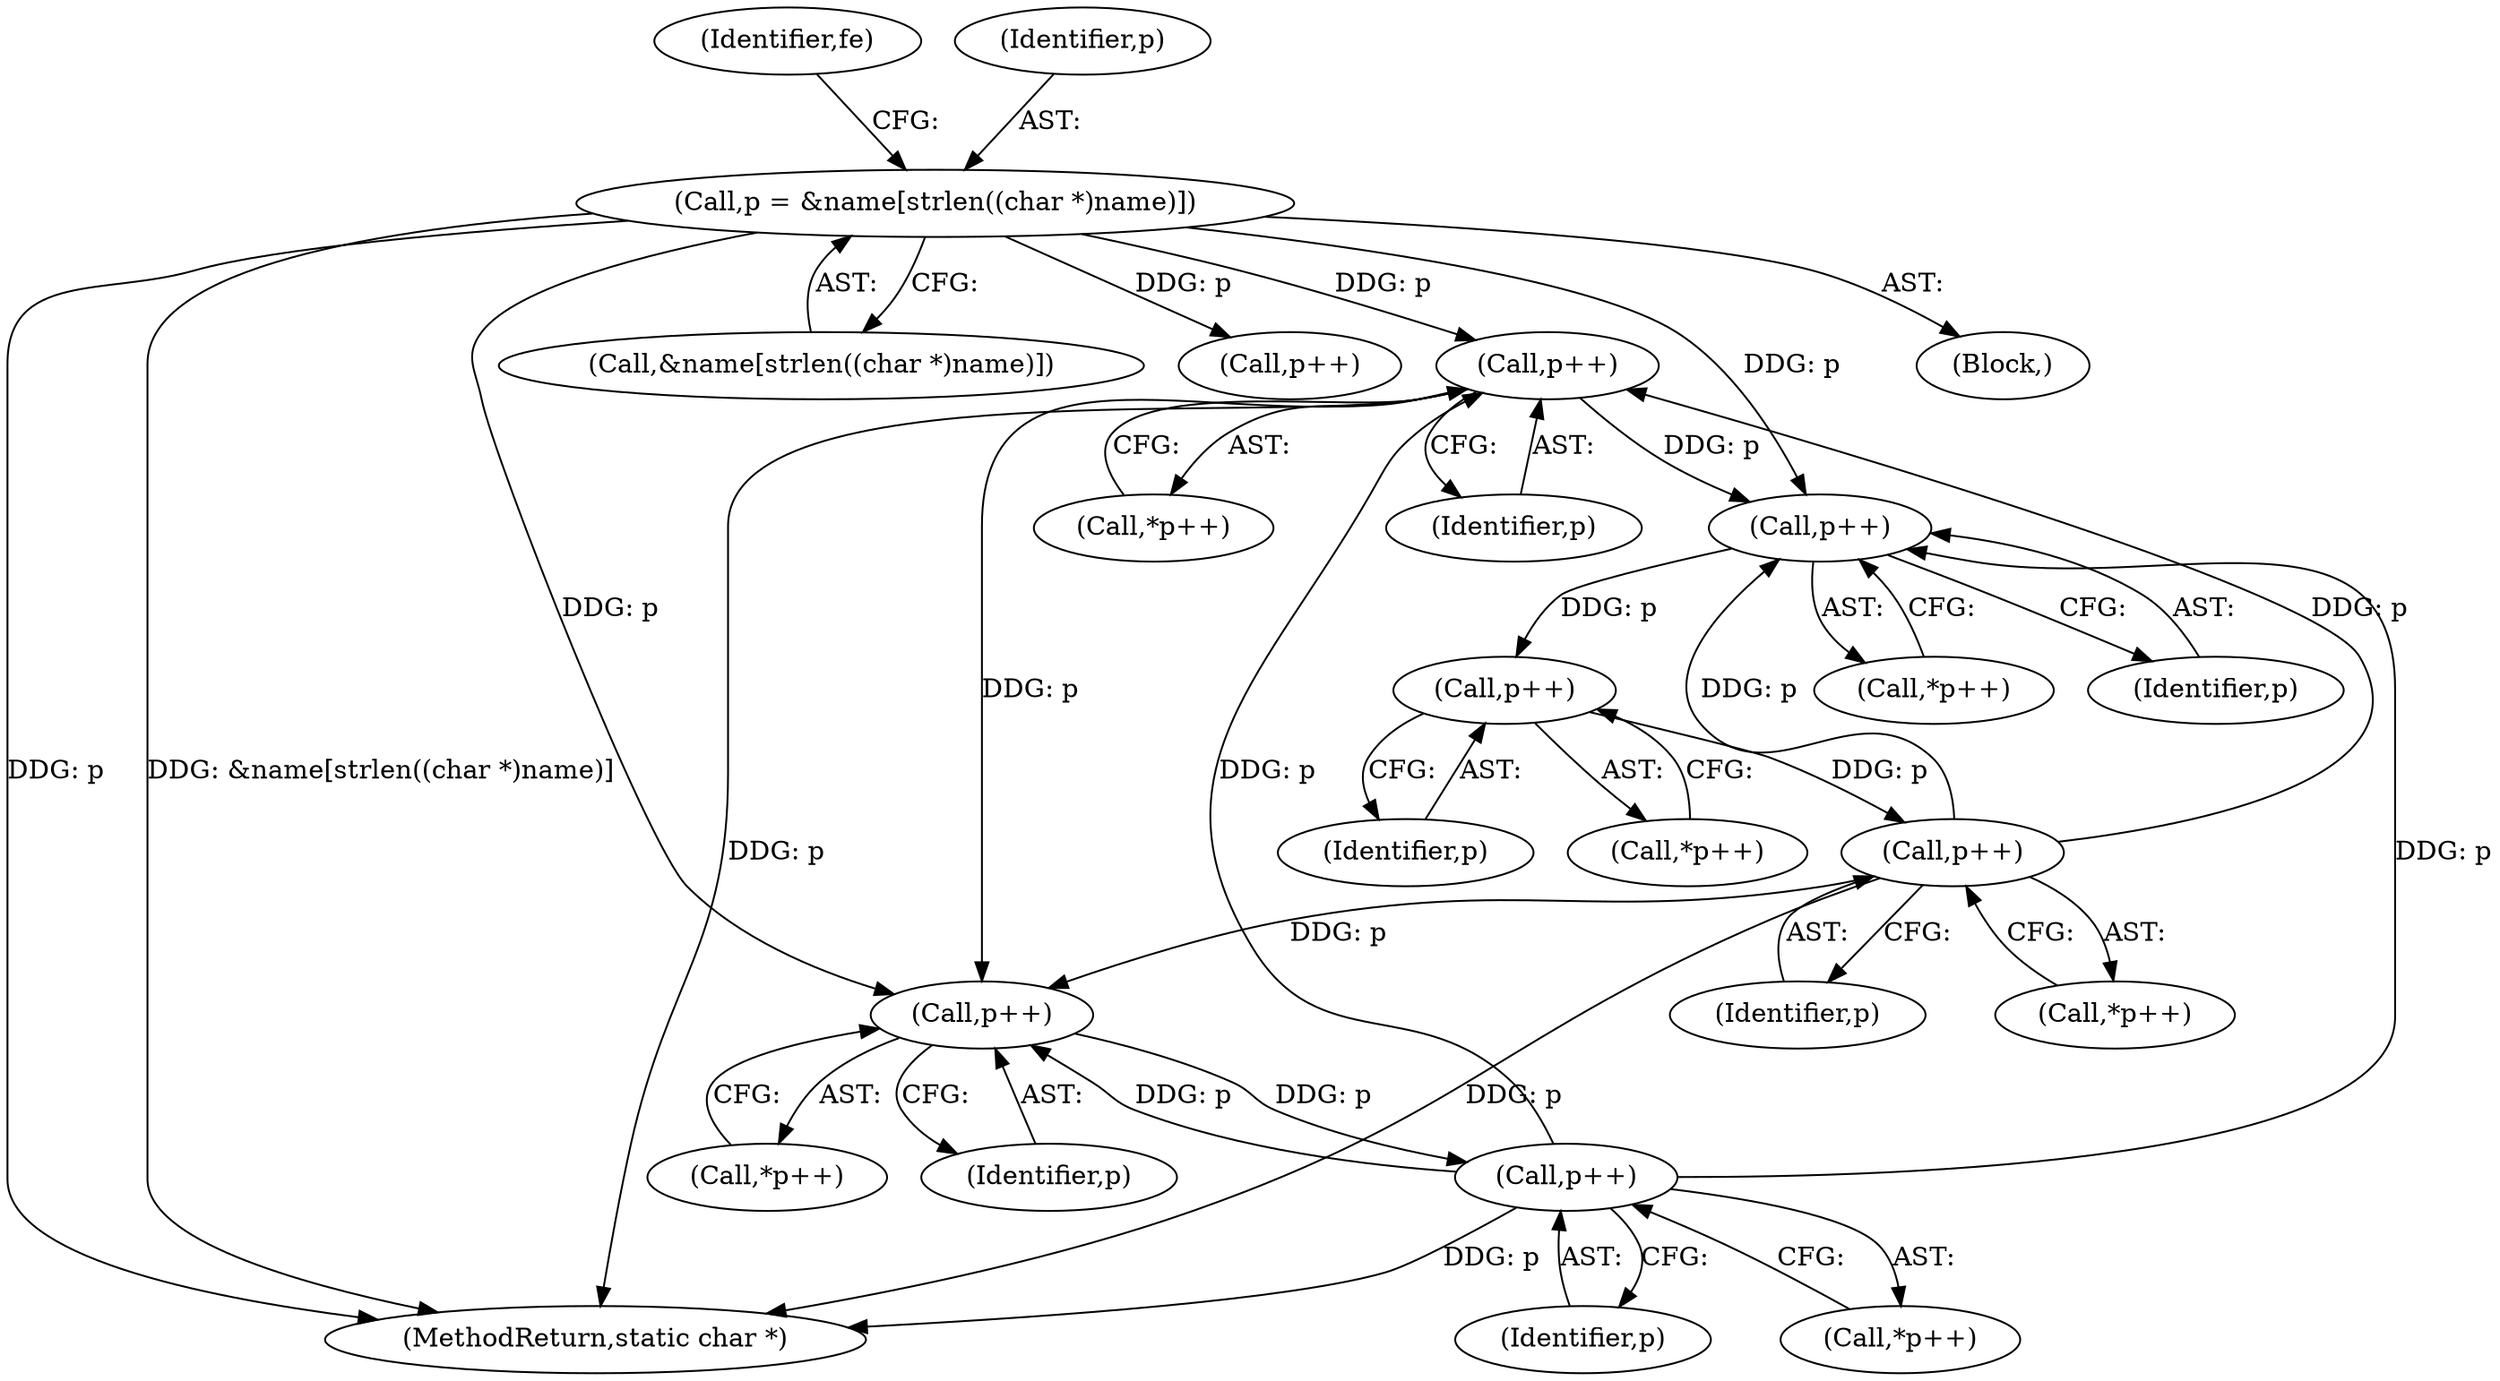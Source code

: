 digraph "1_libmspack_7cadd489698be117c47efcadd742651594429e6d@pointer" {
"1000339" [label="(Call,p++)"];
"1000392" [label="(Call,p++)"];
"1000381" [label="(Call,p++)"];
"1000372" [label="(Call,p++)"];
"1000339" [label="(Call,p++)"];
"1000361" [label="(Call,p++)"];
"1000352" [label="(Call,p++)"];
"1000201" [label="(Call,p = &name[strlen((char *)name)])"];
"1000393" [label="(Identifier,p)"];
"1000339" [label="(Call,p++)"];
"1000353" [label="(Identifier,p)"];
"1000392" [label="(Call,p++)"];
"1000203" [label="(Call,&name[strlen((char *)name)])"];
"1000371" [label="(Call,*p++)"];
"1000382" [label="(Identifier,p)"];
"1000211" [label="(Identifier,fe)"];
"1000338" [label="(Call,*p++)"];
"1000437" [label="(Call,p++)"];
"1000202" [label="(Identifier,p)"];
"1000340" [label="(Identifier,p)"];
"1000444" [label="(MethodReturn,static char *)"];
"1000352" [label="(Call,p++)"];
"1000201" [label="(Call,p = &name[strlen((char *)name)])"];
"1000351" [label="(Call,*p++)"];
"1000372" [label="(Call,p++)"];
"1000380" [label="(Call,*p++)"];
"1000391" [label="(Call,*p++)"];
"1000120" [label="(Block,)"];
"1000362" [label="(Identifier,p)"];
"1000381" [label="(Call,p++)"];
"1000373" [label="(Identifier,p)"];
"1000361" [label="(Call,p++)"];
"1000360" [label="(Call,*p++)"];
"1000339" -> "1000338"  [label="AST: "];
"1000339" -> "1000340"  [label="CFG: "];
"1000340" -> "1000339"  [label="AST: "];
"1000338" -> "1000339"  [label="CFG: "];
"1000339" -> "1000444"  [label="DDG: p"];
"1000392" -> "1000339"  [label="DDG: p"];
"1000361" -> "1000339"  [label="DDG: p"];
"1000201" -> "1000339"  [label="DDG: p"];
"1000339" -> "1000352"  [label="DDG: p"];
"1000339" -> "1000372"  [label="DDG: p"];
"1000392" -> "1000391"  [label="AST: "];
"1000392" -> "1000393"  [label="CFG: "];
"1000393" -> "1000392"  [label="AST: "];
"1000391" -> "1000392"  [label="CFG: "];
"1000392" -> "1000444"  [label="DDG: p"];
"1000392" -> "1000352"  [label="DDG: p"];
"1000392" -> "1000372"  [label="DDG: p"];
"1000381" -> "1000392"  [label="DDG: p"];
"1000381" -> "1000380"  [label="AST: "];
"1000381" -> "1000382"  [label="CFG: "];
"1000382" -> "1000381"  [label="AST: "];
"1000380" -> "1000381"  [label="CFG: "];
"1000372" -> "1000381"  [label="DDG: p"];
"1000372" -> "1000371"  [label="AST: "];
"1000372" -> "1000373"  [label="CFG: "];
"1000373" -> "1000372"  [label="AST: "];
"1000371" -> "1000372"  [label="CFG: "];
"1000361" -> "1000372"  [label="DDG: p"];
"1000201" -> "1000372"  [label="DDG: p"];
"1000361" -> "1000360"  [label="AST: "];
"1000361" -> "1000362"  [label="CFG: "];
"1000362" -> "1000361"  [label="AST: "];
"1000360" -> "1000361"  [label="CFG: "];
"1000361" -> "1000444"  [label="DDG: p"];
"1000361" -> "1000352"  [label="DDG: p"];
"1000352" -> "1000361"  [label="DDG: p"];
"1000352" -> "1000351"  [label="AST: "];
"1000352" -> "1000353"  [label="CFG: "];
"1000353" -> "1000352"  [label="AST: "];
"1000351" -> "1000352"  [label="CFG: "];
"1000201" -> "1000352"  [label="DDG: p"];
"1000201" -> "1000120"  [label="AST: "];
"1000201" -> "1000203"  [label="CFG: "];
"1000202" -> "1000201"  [label="AST: "];
"1000203" -> "1000201"  [label="AST: "];
"1000211" -> "1000201"  [label="CFG: "];
"1000201" -> "1000444"  [label="DDG: &name[strlen((char *)name)]"];
"1000201" -> "1000444"  [label="DDG: p"];
"1000201" -> "1000437"  [label="DDG: p"];
}
